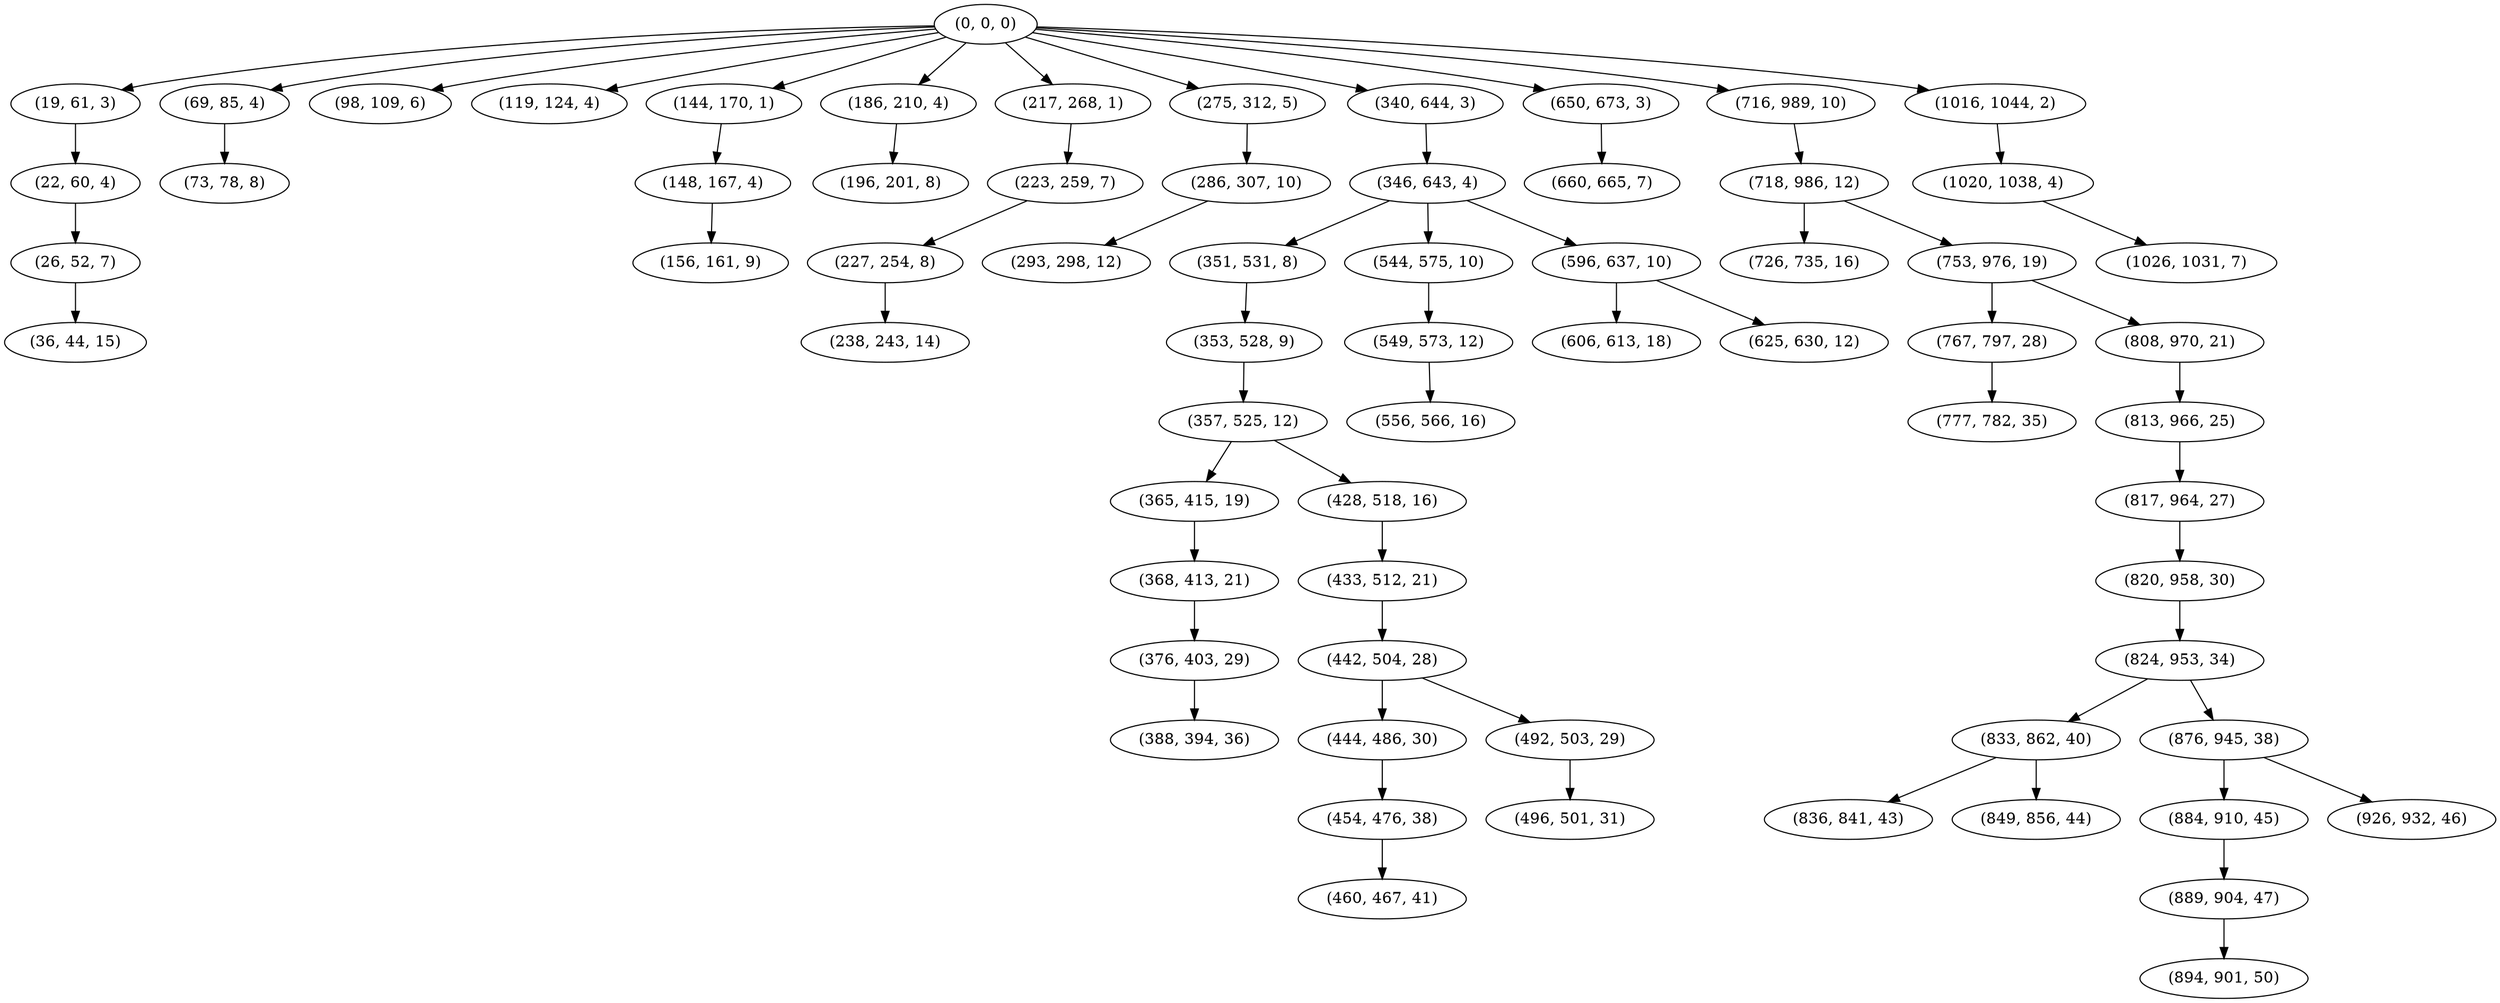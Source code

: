 digraph tree {
    "(0, 0, 0)";
    "(19, 61, 3)";
    "(22, 60, 4)";
    "(26, 52, 7)";
    "(36, 44, 15)";
    "(69, 85, 4)";
    "(73, 78, 8)";
    "(98, 109, 6)";
    "(119, 124, 4)";
    "(144, 170, 1)";
    "(148, 167, 4)";
    "(156, 161, 9)";
    "(186, 210, 4)";
    "(196, 201, 8)";
    "(217, 268, 1)";
    "(223, 259, 7)";
    "(227, 254, 8)";
    "(238, 243, 14)";
    "(275, 312, 5)";
    "(286, 307, 10)";
    "(293, 298, 12)";
    "(340, 644, 3)";
    "(346, 643, 4)";
    "(351, 531, 8)";
    "(353, 528, 9)";
    "(357, 525, 12)";
    "(365, 415, 19)";
    "(368, 413, 21)";
    "(376, 403, 29)";
    "(388, 394, 36)";
    "(428, 518, 16)";
    "(433, 512, 21)";
    "(442, 504, 28)";
    "(444, 486, 30)";
    "(454, 476, 38)";
    "(460, 467, 41)";
    "(492, 503, 29)";
    "(496, 501, 31)";
    "(544, 575, 10)";
    "(549, 573, 12)";
    "(556, 566, 16)";
    "(596, 637, 10)";
    "(606, 613, 18)";
    "(625, 630, 12)";
    "(650, 673, 3)";
    "(660, 665, 7)";
    "(716, 989, 10)";
    "(718, 986, 12)";
    "(726, 735, 16)";
    "(753, 976, 19)";
    "(767, 797, 28)";
    "(777, 782, 35)";
    "(808, 970, 21)";
    "(813, 966, 25)";
    "(817, 964, 27)";
    "(820, 958, 30)";
    "(824, 953, 34)";
    "(833, 862, 40)";
    "(836, 841, 43)";
    "(849, 856, 44)";
    "(876, 945, 38)";
    "(884, 910, 45)";
    "(889, 904, 47)";
    "(894, 901, 50)";
    "(926, 932, 46)";
    "(1016, 1044, 2)";
    "(1020, 1038, 4)";
    "(1026, 1031, 7)";
    "(0, 0, 0)" -> "(19, 61, 3)";
    "(0, 0, 0)" -> "(69, 85, 4)";
    "(0, 0, 0)" -> "(98, 109, 6)";
    "(0, 0, 0)" -> "(119, 124, 4)";
    "(0, 0, 0)" -> "(144, 170, 1)";
    "(0, 0, 0)" -> "(186, 210, 4)";
    "(0, 0, 0)" -> "(217, 268, 1)";
    "(0, 0, 0)" -> "(275, 312, 5)";
    "(0, 0, 0)" -> "(340, 644, 3)";
    "(0, 0, 0)" -> "(650, 673, 3)";
    "(0, 0, 0)" -> "(716, 989, 10)";
    "(0, 0, 0)" -> "(1016, 1044, 2)";
    "(19, 61, 3)" -> "(22, 60, 4)";
    "(22, 60, 4)" -> "(26, 52, 7)";
    "(26, 52, 7)" -> "(36, 44, 15)";
    "(69, 85, 4)" -> "(73, 78, 8)";
    "(144, 170, 1)" -> "(148, 167, 4)";
    "(148, 167, 4)" -> "(156, 161, 9)";
    "(186, 210, 4)" -> "(196, 201, 8)";
    "(217, 268, 1)" -> "(223, 259, 7)";
    "(223, 259, 7)" -> "(227, 254, 8)";
    "(227, 254, 8)" -> "(238, 243, 14)";
    "(275, 312, 5)" -> "(286, 307, 10)";
    "(286, 307, 10)" -> "(293, 298, 12)";
    "(340, 644, 3)" -> "(346, 643, 4)";
    "(346, 643, 4)" -> "(351, 531, 8)";
    "(346, 643, 4)" -> "(544, 575, 10)";
    "(346, 643, 4)" -> "(596, 637, 10)";
    "(351, 531, 8)" -> "(353, 528, 9)";
    "(353, 528, 9)" -> "(357, 525, 12)";
    "(357, 525, 12)" -> "(365, 415, 19)";
    "(357, 525, 12)" -> "(428, 518, 16)";
    "(365, 415, 19)" -> "(368, 413, 21)";
    "(368, 413, 21)" -> "(376, 403, 29)";
    "(376, 403, 29)" -> "(388, 394, 36)";
    "(428, 518, 16)" -> "(433, 512, 21)";
    "(433, 512, 21)" -> "(442, 504, 28)";
    "(442, 504, 28)" -> "(444, 486, 30)";
    "(442, 504, 28)" -> "(492, 503, 29)";
    "(444, 486, 30)" -> "(454, 476, 38)";
    "(454, 476, 38)" -> "(460, 467, 41)";
    "(492, 503, 29)" -> "(496, 501, 31)";
    "(544, 575, 10)" -> "(549, 573, 12)";
    "(549, 573, 12)" -> "(556, 566, 16)";
    "(596, 637, 10)" -> "(606, 613, 18)";
    "(596, 637, 10)" -> "(625, 630, 12)";
    "(650, 673, 3)" -> "(660, 665, 7)";
    "(716, 989, 10)" -> "(718, 986, 12)";
    "(718, 986, 12)" -> "(726, 735, 16)";
    "(718, 986, 12)" -> "(753, 976, 19)";
    "(753, 976, 19)" -> "(767, 797, 28)";
    "(753, 976, 19)" -> "(808, 970, 21)";
    "(767, 797, 28)" -> "(777, 782, 35)";
    "(808, 970, 21)" -> "(813, 966, 25)";
    "(813, 966, 25)" -> "(817, 964, 27)";
    "(817, 964, 27)" -> "(820, 958, 30)";
    "(820, 958, 30)" -> "(824, 953, 34)";
    "(824, 953, 34)" -> "(833, 862, 40)";
    "(824, 953, 34)" -> "(876, 945, 38)";
    "(833, 862, 40)" -> "(836, 841, 43)";
    "(833, 862, 40)" -> "(849, 856, 44)";
    "(876, 945, 38)" -> "(884, 910, 45)";
    "(876, 945, 38)" -> "(926, 932, 46)";
    "(884, 910, 45)" -> "(889, 904, 47)";
    "(889, 904, 47)" -> "(894, 901, 50)";
    "(1016, 1044, 2)" -> "(1020, 1038, 4)";
    "(1020, 1038, 4)" -> "(1026, 1031, 7)";
}
